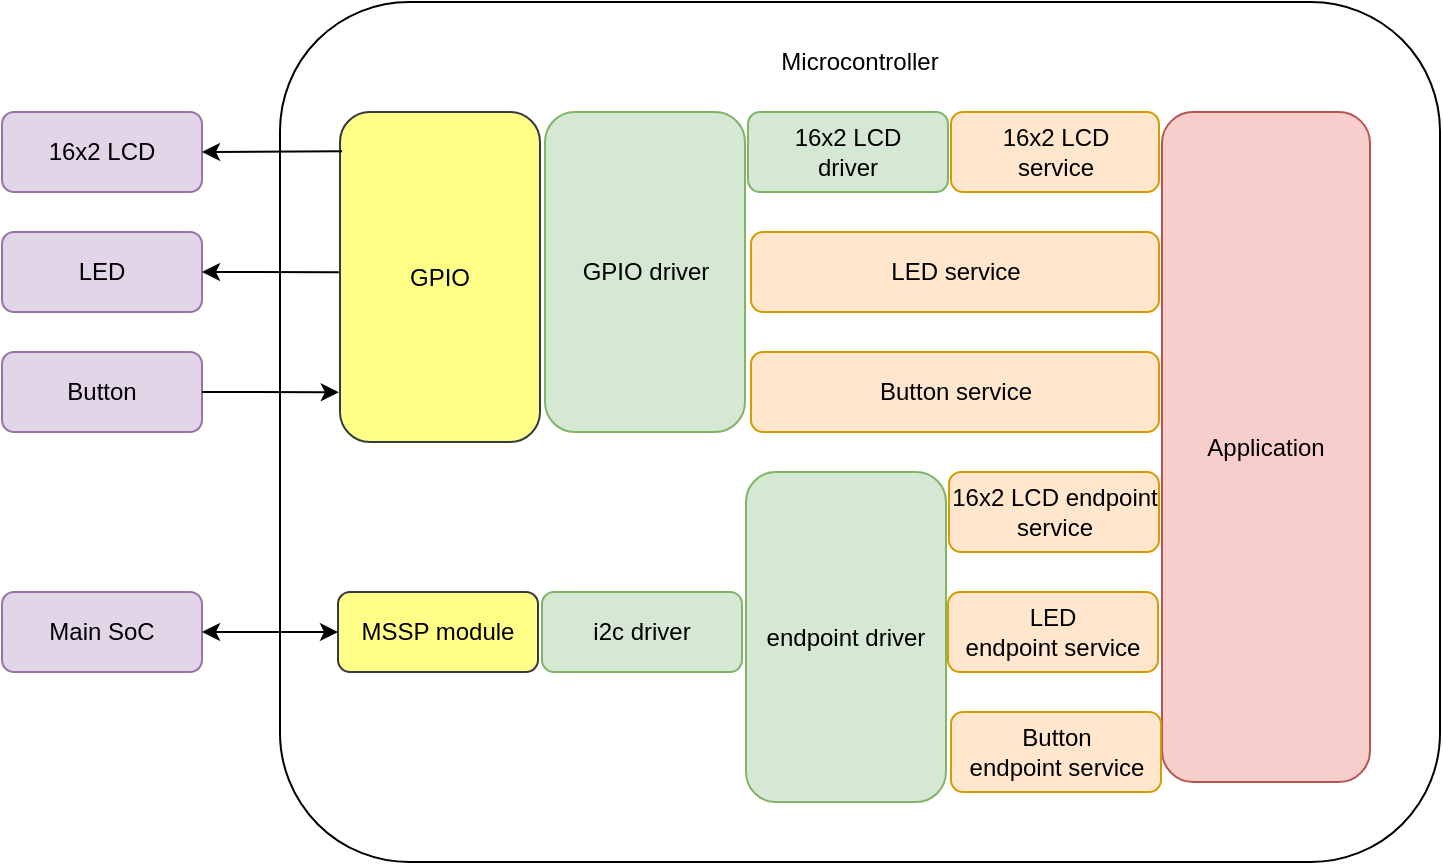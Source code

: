 <mxfile version="10.5.9" type="device"><diagram id="Q-6CZb_MQmvu6o2BkPvD" name="Page-1"><mxGraphModel dx="1680" dy="832" grid="1" gridSize="10" guides="1" tooltips="1" connect="1" arrows="1" fold="1" page="1" pageScale="1" pageWidth="827" pageHeight="1169" math="0" shadow="0"><root><mxCell id="0"/><mxCell id="1" parent="0"/><mxCell id="e7VmWtOva-5aeSonfTSZ-26" value="" style="rounded=1;whiteSpace=wrap;html=1;" vertex="1" parent="1"><mxGeometry x="192" y="130" width="580" height="430" as="geometry"/></mxCell><mxCell id="e7VmWtOva-5aeSonfTSZ-1" value="16x2 LCD" style="rounded=1;whiteSpace=wrap;html=1;fillColor=#e1d5e7;strokeColor=#9673a6;" vertex="1" parent="1"><mxGeometry x="53" y="185" width="100" height="40" as="geometry"/></mxCell><mxCell id="e7VmWtOva-5aeSonfTSZ-2" value="LED&lt;br&gt;" style="rounded=1;whiteSpace=wrap;html=1;fillColor=#e1d5e7;strokeColor=#9673a6;" vertex="1" parent="1"><mxGeometry x="53" y="245" width="100" height="40" as="geometry"/></mxCell><mxCell id="e7VmWtOva-5aeSonfTSZ-3" value="Button&lt;br&gt;" style="rounded=1;whiteSpace=wrap;html=1;fillColor=#e1d5e7;strokeColor=#9673a6;" vertex="1" parent="1"><mxGeometry x="53" y="305" width="100" height="40" as="geometry"/></mxCell><mxCell id="e7VmWtOva-5aeSonfTSZ-4" value="Main SoC&lt;br&gt;" style="rounded=1;whiteSpace=wrap;html=1;fillColor=#e1d5e7;strokeColor=#9673a6;" vertex="1" parent="1"><mxGeometry x="53" y="425" width="100" height="40" as="geometry"/></mxCell><mxCell id="e7VmWtOva-5aeSonfTSZ-5" value="MSSP module" style="rounded=1;whiteSpace=wrap;html=1;fillColor=#ffff88;strokeColor=#36393d;" vertex="1" parent="1"><mxGeometry x="221" y="425" width="100" height="40" as="geometry"/></mxCell><mxCell id="e7VmWtOva-5aeSonfTSZ-8" value="GPIO&lt;br&gt;" style="rounded=1;whiteSpace=wrap;html=1;fillColor=#ffff88;strokeColor=#36393d;" vertex="1" parent="1"><mxGeometry x="222" y="185" width="100" height="165" as="geometry"/></mxCell><mxCell id="e7VmWtOva-5aeSonfTSZ-9" value="GPIO driver&lt;br&gt;" style="rounded=1;whiteSpace=wrap;html=1;fillColor=#d5e8d4;strokeColor=#82b366;" vertex="1" parent="1"><mxGeometry x="324.5" y="185" width="100" height="160" as="geometry"/></mxCell><mxCell id="e7VmWtOva-5aeSonfTSZ-14" value="endpoint driver&lt;br&gt;" style="rounded=1;whiteSpace=wrap;html=1;fillColor=#d5e8d4;strokeColor=#82b366;" vertex="1" parent="1"><mxGeometry x="425" y="365" width="100" height="165" as="geometry"/></mxCell><mxCell id="e7VmWtOva-5aeSonfTSZ-15" value="i2c driver&lt;br&gt;" style="rounded=1;whiteSpace=wrap;html=1;fillColor=#d5e8d4;strokeColor=#82b366;" vertex="1" parent="1"><mxGeometry x="323" y="425" width="100" height="40" as="geometry"/></mxCell><mxCell id="e7VmWtOva-5aeSonfTSZ-16" value="16x2 LCD&lt;br&gt;service&lt;br&gt;" style="rounded=1;whiteSpace=wrap;html=1;fillColor=#ffe6cc;strokeColor=#d79b00;" vertex="1" parent="1"><mxGeometry x="527.5" y="185" width="104" height="40" as="geometry"/></mxCell><mxCell id="e7VmWtOva-5aeSonfTSZ-19" value="LED service&lt;br&gt;" style="rounded=1;whiteSpace=wrap;html=1;fillColor=#ffe6cc;strokeColor=#d79b00;" vertex="1" parent="1"><mxGeometry x="427.5" y="245" width="204" height="40" as="geometry"/></mxCell><mxCell id="e7VmWtOva-5aeSonfTSZ-20" value="Button service&lt;br&gt;" style="rounded=1;whiteSpace=wrap;html=1;fillColor=#ffe6cc;strokeColor=#d79b00;" vertex="1" parent="1"><mxGeometry x="427.5" y="305" width="204" height="40" as="geometry"/></mxCell><mxCell id="e7VmWtOva-5aeSonfTSZ-22" value="16x2 LCD&lt;br&gt;driver&lt;br&gt;" style="rounded=1;whiteSpace=wrap;html=1;fillColor=#d5e8d4;strokeColor=#82b366;" vertex="1" parent="1"><mxGeometry x="426" y="185" width="100" height="40" as="geometry"/></mxCell><mxCell id="e7VmWtOva-5aeSonfTSZ-24" value="16x2 LCD endpoint service&lt;br&gt;" style="rounded=1;whiteSpace=wrap;html=1;fillColor=#ffe6cc;strokeColor=#d79b00;" vertex="1" parent="1"><mxGeometry x="526.5" y="365" width="105" height="40" as="geometry"/></mxCell><mxCell id="e7VmWtOva-5aeSonfTSZ-25" value="Application&lt;br&gt;" style="rounded=1;whiteSpace=wrap;html=1;fillColor=#f8cecc;strokeColor=#b85450;" vertex="1" parent="1"><mxGeometry x="633" y="185" width="104" height="335" as="geometry"/></mxCell><mxCell id="e7VmWtOva-5aeSonfTSZ-28" value="" style="endArrow=classic;startArrow=classic;html=1;entryX=0;entryY=0.5;entryDx=0;entryDy=0;exitX=1;exitY=0.5;exitDx=0;exitDy=0;" edge="1" parent="1" source="e7VmWtOva-5aeSonfTSZ-4" target="e7VmWtOva-5aeSonfTSZ-5"><mxGeometry width="50" height="50" relative="1" as="geometry"><mxPoint x="50" y="550" as="sourcePoint"/><mxPoint x="100" y="500" as="targetPoint"/></mxGeometry></mxCell><mxCell id="e7VmWtOva-5aeSonfTSZ-29" value="" style="endArrow=classic;html=1;entryX=0;entryY=0.5;entryDx=0;entryDy=0;exitX=1;exitY=0.5;exitDx=0;exitDy=0;" edge="1" parent="1" source="e7VmWtOva-5aeSonfTSZ-3"><mxGeometry width="50" height="50" relative="1" as="geometry"><mxPoint x="50" y="550" as="sourcePoint"/><mxPoint x="221.412" y="325.118" as="targetPoint"/></mxGeometry></mxCell><mxCell id="e7VmWtOva-5aeSonfTSZ-30" value="" style="endArrow=classic;html=1;entryX=1;entryY=0.5;entryDx=0;entryDy=0;exitX=0;exitY=0.5;exitDx=0;exitDy=0;" edge="1" parent="1" target="e7VmWtOva-5aeSonfTSZ-2"><mxGeometry width="50" height="50" relative="1" as="geometry"><mxPoint x="221.412" y="265.118" as="sourcePoint"/><mxPoint x="100" y="500" as="targetPoint"/></mxGeometry></mxCell><mxCell id="e7VmWtOva-5aeSonfTSZ-32" value="" style="endArrow=classic;html=1;entryX=1;entryY=0.5;entryDx=0;entryDy=0;exitX=0.01;exitY=0.119;exitDx=0;exitDy=0;exitPerimeter=0;" edge="1" parent="1" source="e7VmWtOva-5aeSonfTSZ-8" target="e7VmWtOva-5aeSonfTSZ-1"><mxGeometry width="50" height="50" relative="1" as="geometry"><mxPoint x="220" y="205" as="sourcePoint"/><mxPoint x="100" y="500" as="targetPoint"/></mxGeometry></mxCell><mxCell id="e7VmWtOva-5aeSonfTSZ-33" value="Microcontroller" style="text;html=1;strokeColor=none;fillColor=none;align=center;verticalAlign=middle;whiteSpace=wrap;rounded=0;" vertex="1" parent="1"><mxGeometry x="197" y="150" width="570" height="20" as="geometry"/></mxCell><mxCell id="e7VmWtOva-5aeSonfTSZ-34" value="LED&lt;br&gt;endpoint service&lt;br&gt;" style="rounded=1;whiteSpace=wrap;html=1;fillColor=#ffe6cc;strokeColor=#d79b00;" vertex="1" parent="1"><mxGeometry x="526" y="425" width="105" height="40" as="geometry"/></mxCell><mxCell id="e7VmWtOva-5aeSonfTSZ-35" value="Button&lt;br&gt;endpoint service&lt;br&gt;" style="rounded=1;whiteSpace=wrap;html=1;fillColor=#ffe6cc;strokeColor=#d79b00;" vertex="1" parent="1"><mxGeometry x="527.5" y="485" width="105" height="40" as="geometry"/></mxCell></root></mxGraphModel></diagram></mxfile>